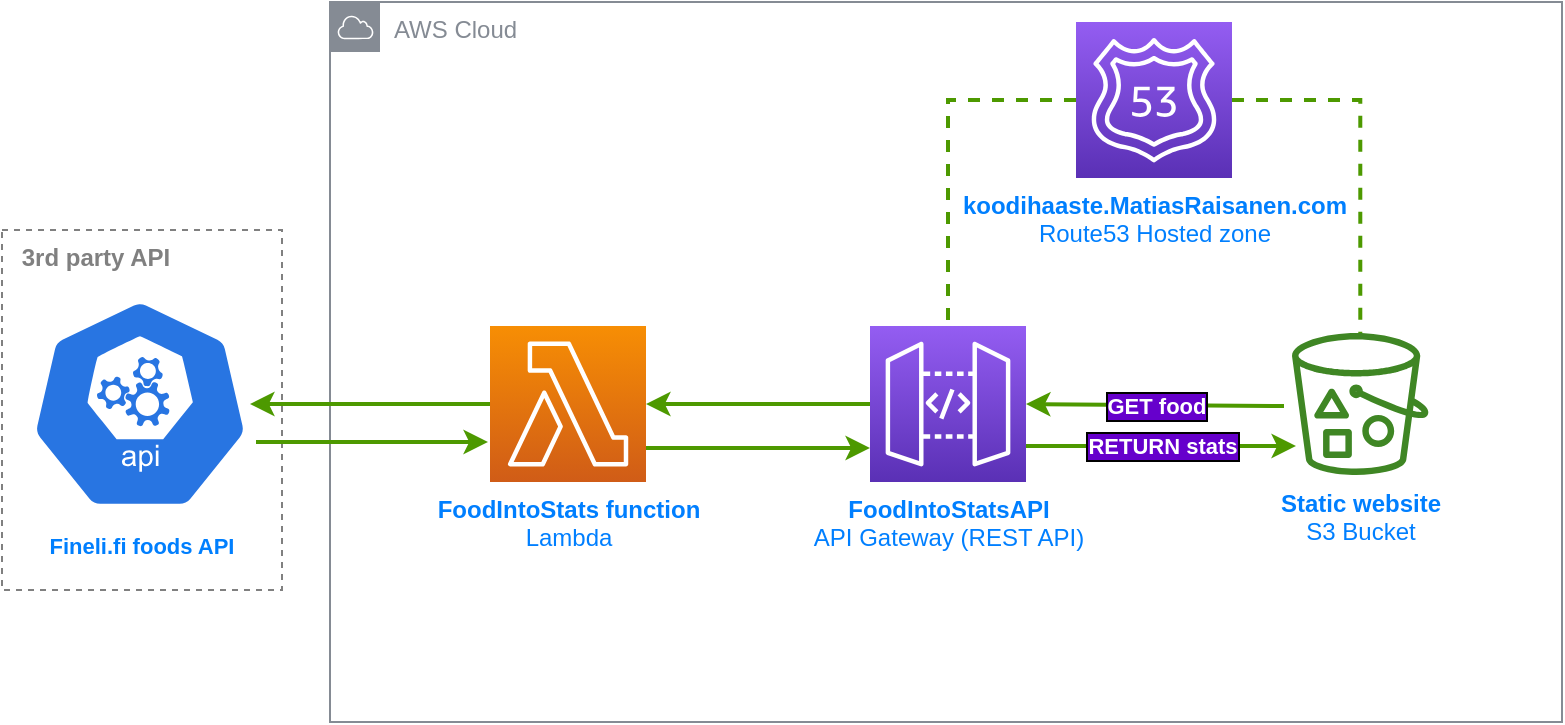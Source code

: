 <mxfile version="20.4.2" type="device"><diagram id="xwm2yCKFupjTG_3PH-Wp" name="Page-1"><mxGraphModel dx="1182" dy="802" grid="1" gridSize="10" guides="1" tooltips="1" connect="1" arrows="1" fold="1" page="1" pageScale="1" pageWidth="827" pageHeight="1169" math="0" shadow="0"><root><mxCell id="0"/><mxCell id="1" parent="0"/><mxCell id="YPyvCcQsIqpML-xq_xVL-1" value="" style="rounded=0;whiteSpace=wrap;html=1;fillColor=none;dashed=1;strokeColor=#808080;" parent="1" vertex="1"><mxGeometry x="6" y="154" width="140" height="180" as="geometry"/></mxCell><mxCell id="2GJSY5aYCOrNIW1YlnAH-18" value="AWS Cloud" style="points=[[0,0],[0.25,0],[0.5,0],[0.75,0],[1,0],[1,0.25],[1,0.5],[1,0.75],[1,1],[0.75,1],[0.5,1],[0.25,1],[0,1],[0,0.75],[0,0.5],[0,0.25]];outlineConnect=0;gradientColor=none;html=1;whiteSpace=wrap;fontSize=12;fontStyle=0;container=1;pointerEvents=0;collapsible=0;recursiveResize=0;shape=mxgraph.aws4.group;grIcon=mxgraph.aws4.group_aws_cloud;strokeColor=#858B94;fillColor=none;verticalAlign=top;align=left;spacingLeft=30;fontColor=#858B94;dashed=0;" parent="1" vertex="1"><mxGeometry x="170" y="40" width="616" height="360" as="geometry"/></mxCell><mxCell id="LtDOuTQ39GvWO2Fx8b3P-21" value="" style="edgeStyle=orthogonalEdgeStyle;shape=connector;rounded=0;orthogonalLoop=1;jettySize=auto;html=1;labelBackgroundColor=default;strokeColor=#4D9900;strokeWidth=2;fontFamily=Helvetica;fontSize=11;fontColor=#007FFF;endArrow=classic;" parent="2GJSY5aYCOrNIW1YlnAH-18" source="BmDGQLYra--W-K-DoZlu-3" target="gthEMVS7y0xNyNdEzm3U-1" edge="1"><mxGeometry relative="1" as="geometry"/></mxCell><mxCell id="LtDOuTQ39GvWO2Fx8b3P-23" value="RETURN stats" style="edgeStyle=orthogonalEdgeStyle;shape=connector;rounded=0;orthogonalLoop=1;jettySize=auto;html=1;labelBackgroundColor=#6600CC;strokeColor=#4D9900;strokeWidth=2;fontFamily=Helvetica;fontSize=11;fontColor=#FFFFFF;endArrow=classic;labelBorderColor=default;spacingTop=0;spacingLeft=0;fontStyle=1" parent="2GJSY5aYCOrNIW1YlnAH-18" edge="1"><mxGeometry relative="1" as="geometry"><mxPoint x="348" y="222" as="sourcePoint"/><mxPoint x="483" y="222" as="targetPoint"/></mxGeometry></mxCell><mxCell id="BmDGQLYra--W-K-DoZlu-3" value="&lt;b&gt;FoodIntoStatsAPI&lt;/b&gt;&lt;br&gt;API Gateway (REST API)" style="sketch=0;points=[[0,0,0],[0.25,0,0],[0.5,0,0],[0.75,0,0],[1,0,0],[0,1,0],[0.25,1,0],[0.5,1,0],[0.75,1,0],[1,1,0],[0,0.25,0],[0,0.5,0],[0,0.75,0],[1,0.25,0],[1,0.5,0],[1,0.75,0]];outlineConnect=0;fontColor=#007FFF;gradientColor=#945DF2;gradientDirection=north;fillColor=#5A30B5;strokeColor=#ffffff;dashed=0;verticalLabelPosition=bottom;verticalAlign=top;align=center;fontSize=12;fontStyle=0;aspect=fixed;shape=mxgraph.aws4.resourceIcon;resIcon=mxgraph.aws4.api_gateway;html=1;labelPosition=center;" parent="2GJSY5aYCOrNIW1YlnAH-18" vertex="1"><mxGeometry x="270" y="162" width="78" height="78" as="geometry"/></mxCell><mxCell id="LtDOuTQ39GvWO2Fx8b3P-22" value="" style="edgeStyle=orthogonalEdgeStyle;shape=connector;rounded=0;orthogonalLoop=1;jettySize=auto;html=1;labelBackgroundColor=default;strokeColor=#4D9900;strokeWidth=2;fontFamily=Helvetica;fontSize=11;fontColor=#007FFF;endArrow=classic;" parent="2GJSY5aYCOrNIW1YlnAH-18" edge="1"><mxGeometry relative="1" as="geometry"><mxPoint x="158" y="223" as="sourcePoint"/><mxPoint x="270" y="223" as="targetPoint"/></mxGeometry></mxCell><mxCell id="gthEMVS7y0xNyNdEzm3U-1" value="&lt;b&gt;FoodIntoStats&amp;nbsp;function&lt;/b&gt;&lt;br&gt;Lambda" style="sketch=0;points=[[0,0,0],[0.25,0,0],[0.5,0,0],[0.75,0,0],[1,0,0],[0,1,0],[0.25,1,0],[0.5,1,0],[0.75,1,0],[1,1,0],[0,0.25,0],[0,0.5,0],[0,0.75,0],[1,0.25,0],[1,0.5,0],[1,0.75,0]];outlineConnect=0;fontColor=#007FFF;gradientColor=#F78E04;gradientDirection=north;fillColor=#D05C17;strokeColor=#ffffff;dashed=0;verticalLabelPosition=bottom;verticalAlign=top;align=center;fontSize=12;fontStyle=0;aspect=fixed;shape=mxgraph.aws4.resourceIcon;resIcon=mxgraph.aws4.lambda;html=1;" parent="2GJSY5aYCOrNIW1YlnAH-18" vertex="1"><mxGeometry x="80" y="162" width="78" height="78" as="geometry"/></mxCell><mxCell id="-xcAe9-d7gHpZYY9VSKh-9" value="&lt;b&gt;Static website&lt;/b&gt;&lt;br&gt;S3 Bucket" style="sketch=0;outlineConnect=0;fontColor=#007FFF;gradientColor=none;fillColor=#3F8624;strokeColor=none;dashed=0;verticalLabelPosition=bottom;verticalAlign=top;align=center;fontSize=12;fontStyle=0;aspect=fixed;pointerEvents=1;shape=mxgraph.aws4.bucket_with_objects;html=1;" parent="2GJSY5aYCOrNIW1YlnAH-18" vertex="1"><mxGeometry x="481" y="165.5" width="68.27" height="71" as="geometry"/></mxCell><mxCell id="LtDOuTQ39GvWO2Fx8b3P-20" value="GET food" style="endArrow=classic;html=1;rounded=0;labelBackgroundColor=#6600CC;strokeColor=#4D9900;strokeWidth=2;fontFamily=Helvetica;fontSize=11;fontColor=#FFFFFF;shape=connector;entryX=1;entryY=0.5;entryDx=0;entryDy=0;entryPerimeter=0;labelBorderColor=default;fontStyle=1" parent="2GJSY5aYCOrNIW1YlnAH-18" target="BmDGQLYra--W-K-DoZlu-3" edge="1"><mxGeometry width="50" height="50" relative="1" as="geometry"><mxPoint x="477" y="202" as="sourcePoint"/><mxPoint x="373" y="202" as="targetPoint"/></mxGeometry></mxCell><mxCell id="LtDOuTQ39GvWO2Fx8b3P-39" value="" style="edgeStyle=orthogonalEdgeStyle;shape=connector;rounded=0;orthogonalLoop=1;jettySize=auto;html=1;labelBackgroundColor=default;strokeColor=#4D9900;strokeWidth=2;fontFamily=Helvetica;fontSize=11;fontColor=#007FFF;endArrow=classic;" parent="2GJSY5aYCOrNIW1YlnAH-18" edge="1"><mxGeometry relative="1" as="geometry"><mxPoint x="-37" y="220" as="sourcePoint"/><mxPoint x="79" y="220" as="targetPoint"/></mxGeometry></mxCell><mxCell id="LtDOuTQ39GvWO2Fx8b3P-30" value="" style="edgeStyle=orthogonalEdgeStyle;rounded=0;orthogonalLoop=1;jettySize=auto;html=1;labelBackgroundColor=default;strokeColor=#4D9900;strokeWidth=2;fontFamily=Helvetica;fontSize=11;fontColor=#007FFE;endArrow=none;dashed=1;entryX=0.5;entryY=0;entryDx=0;entryDy=0;entryPerimeter=0;endFill=0;" parent="1" source="LtDOuTQ39GvWO2Fx8b3P-24" target="BmDGQLYra--W-K-DoZlu-3" edge="1"><mxGeometry relative="1" as="geometry"><mxPoint x="449" y="89" as="targetPoint"/></mxGeometry></mxCell><mxCell id="LtDOuTQ39GvWO2Fx8b3P-32" value="" style="edgeStyle=orthogonalEdgeStyle;shape=connector;rounded=0;orthogonalLoop=1;jettySize=auto;html=1;labelBackgroundColor=default;strokeColor=#4D9900;strokeWidth=2;fontFamily=Helvetica;fontSize=11;fontColor=#007FFE;endArrow=none;endFill=0;dashed=1;" parent="1" source="LtDOuTQ39GvWO2Fx8b3P-24" target="-xcAe9-d7gHpZYY9VSKh-9" edge="1"><mxGeometry relative="1" as="geometry"><mxPoint x="666" y="89" as="targetPoint"/></mxGeometry></mxCell><mxCell id="LtDOuTQ39GvWO2Fx8b3P-24" value="&lt;font color=&quot;#007ffe&quot;&gt;&lt;b&gt;koodihaaste.MatiasRaisanen.com&lt;/b&gt;&lt;br&gt;Route53 Hosted zone&lt;br&gt;&lt;/font&gt;" style="sketch=0;points=[[0,0,0],[0.25,0,0],[0.5,0,0],[0.75,0,0],[1,0,0],[0,1,0],[0.25,1,0],[0.5,1,0],[0.75,1,0],[1,1,0],[0,0.25,0],[0,0.5,0],[0,0.75,0],[1,0.25,0],[1,0.5,0],[1,0.75,0]];outlineConnect=0;fontColor=#232F3E;gradientColor=#945DF2;gradientDirection=north;fillColor=#5A30B5;strokeColor=#ffffff;dashed=0;verticalLabelPosition=bottom;verticalAlign=top;align=center;html=1;fontSize=12;fontStyle=0;aspect=fixed;shape=mxgraph.aws4.resourceIcon;resIcon=mxgraph.aws4.route_53;fontFamily=Helvetica;" parent="1" vertex="1"><mxGeometry x="543" y="50" width="78" height="78" as="geometry"/></mxCell><mxCell id="LtDOuTQ39GvWO2Fx8b3P-35" value="" style="edgeStyle=orthogonalEdgeStyle;shape=connector;rounded=0;orthogonalLoop=1;jettySize=auto;html=1;labelBackgroundColor=default;strokeColor=#4D9900;strokeWidth=2;fontFamily=Helvetica;fontSize=11;fontColor=#007FFE;endArrow=none;endFill=0;startArrow=classic;startFill=1;" parent="1" source="LtDOuTQ39GvWO2Fx8b3P-33" target="gthEMVS7y0xNyNdEzm3U-1" edge="1"><mxGeometry relative="1" as="geometry"><mxPoint x="165" y="244" as="targetPoint"/></mxGeometry></mxCell><mxCell id="LtDOuTQ39GvWO2Fx8b3P-33" value="" style="sketch=0;html=1;dashed=0;whitespace=wrap;fillColor=#2875E2;strokeColor=#ffffff;points=[[0.005,0.63,0],[0.1,0.2,0],[0.9,0.2,0],[0.5,0,0],[0.995,0.63,0],[0.72,0.99,0],[0.5,1,0],[0.28,0.99,0]];shape=mxgraph.kubernetes.icon;prIcon=api;fontFamily=Helvetica;fontSize=11;fontColor=#007FFE;" parent="1" vertex="1"><mxGeometry x="20" y="184.5" width="110" height="113" as="geometry"/></mxCell><mxCell id="LtDOuTQ39GvWO2Fx8b3P-36" value="Fineli.fi foods API" style="text;html=1;strokeColor=none;fillColor=none;align=center;verticalAlign=middle;whiteSpace=wrap;rounded=0;fontFamily=Helvetica;fontSize=11;fontColor=#007FFE;fontStyle=1" parent="1" vertex="1"><mxGeometry x="26" y="296.5" width="100" height="30" as="geometry"/></mxCell><mxCell id="YPyvCcQsIqpML-xq_xVL-2" value="&lt;b&gt;3rd party API&lt;/b&gt;" style="text;html=1;strokeColor=none;fillColor=none;align=center;verticalAlign=middle;whiteSpace=wrap;rounded=0;dashed=1;fontColor=#808080;" parent="1" vertex="1"><mxGeometry x="6" y="153" width="94" height="30" as="geometry"/></mxCell></root></mxGraphModel></diagram></mxfile>